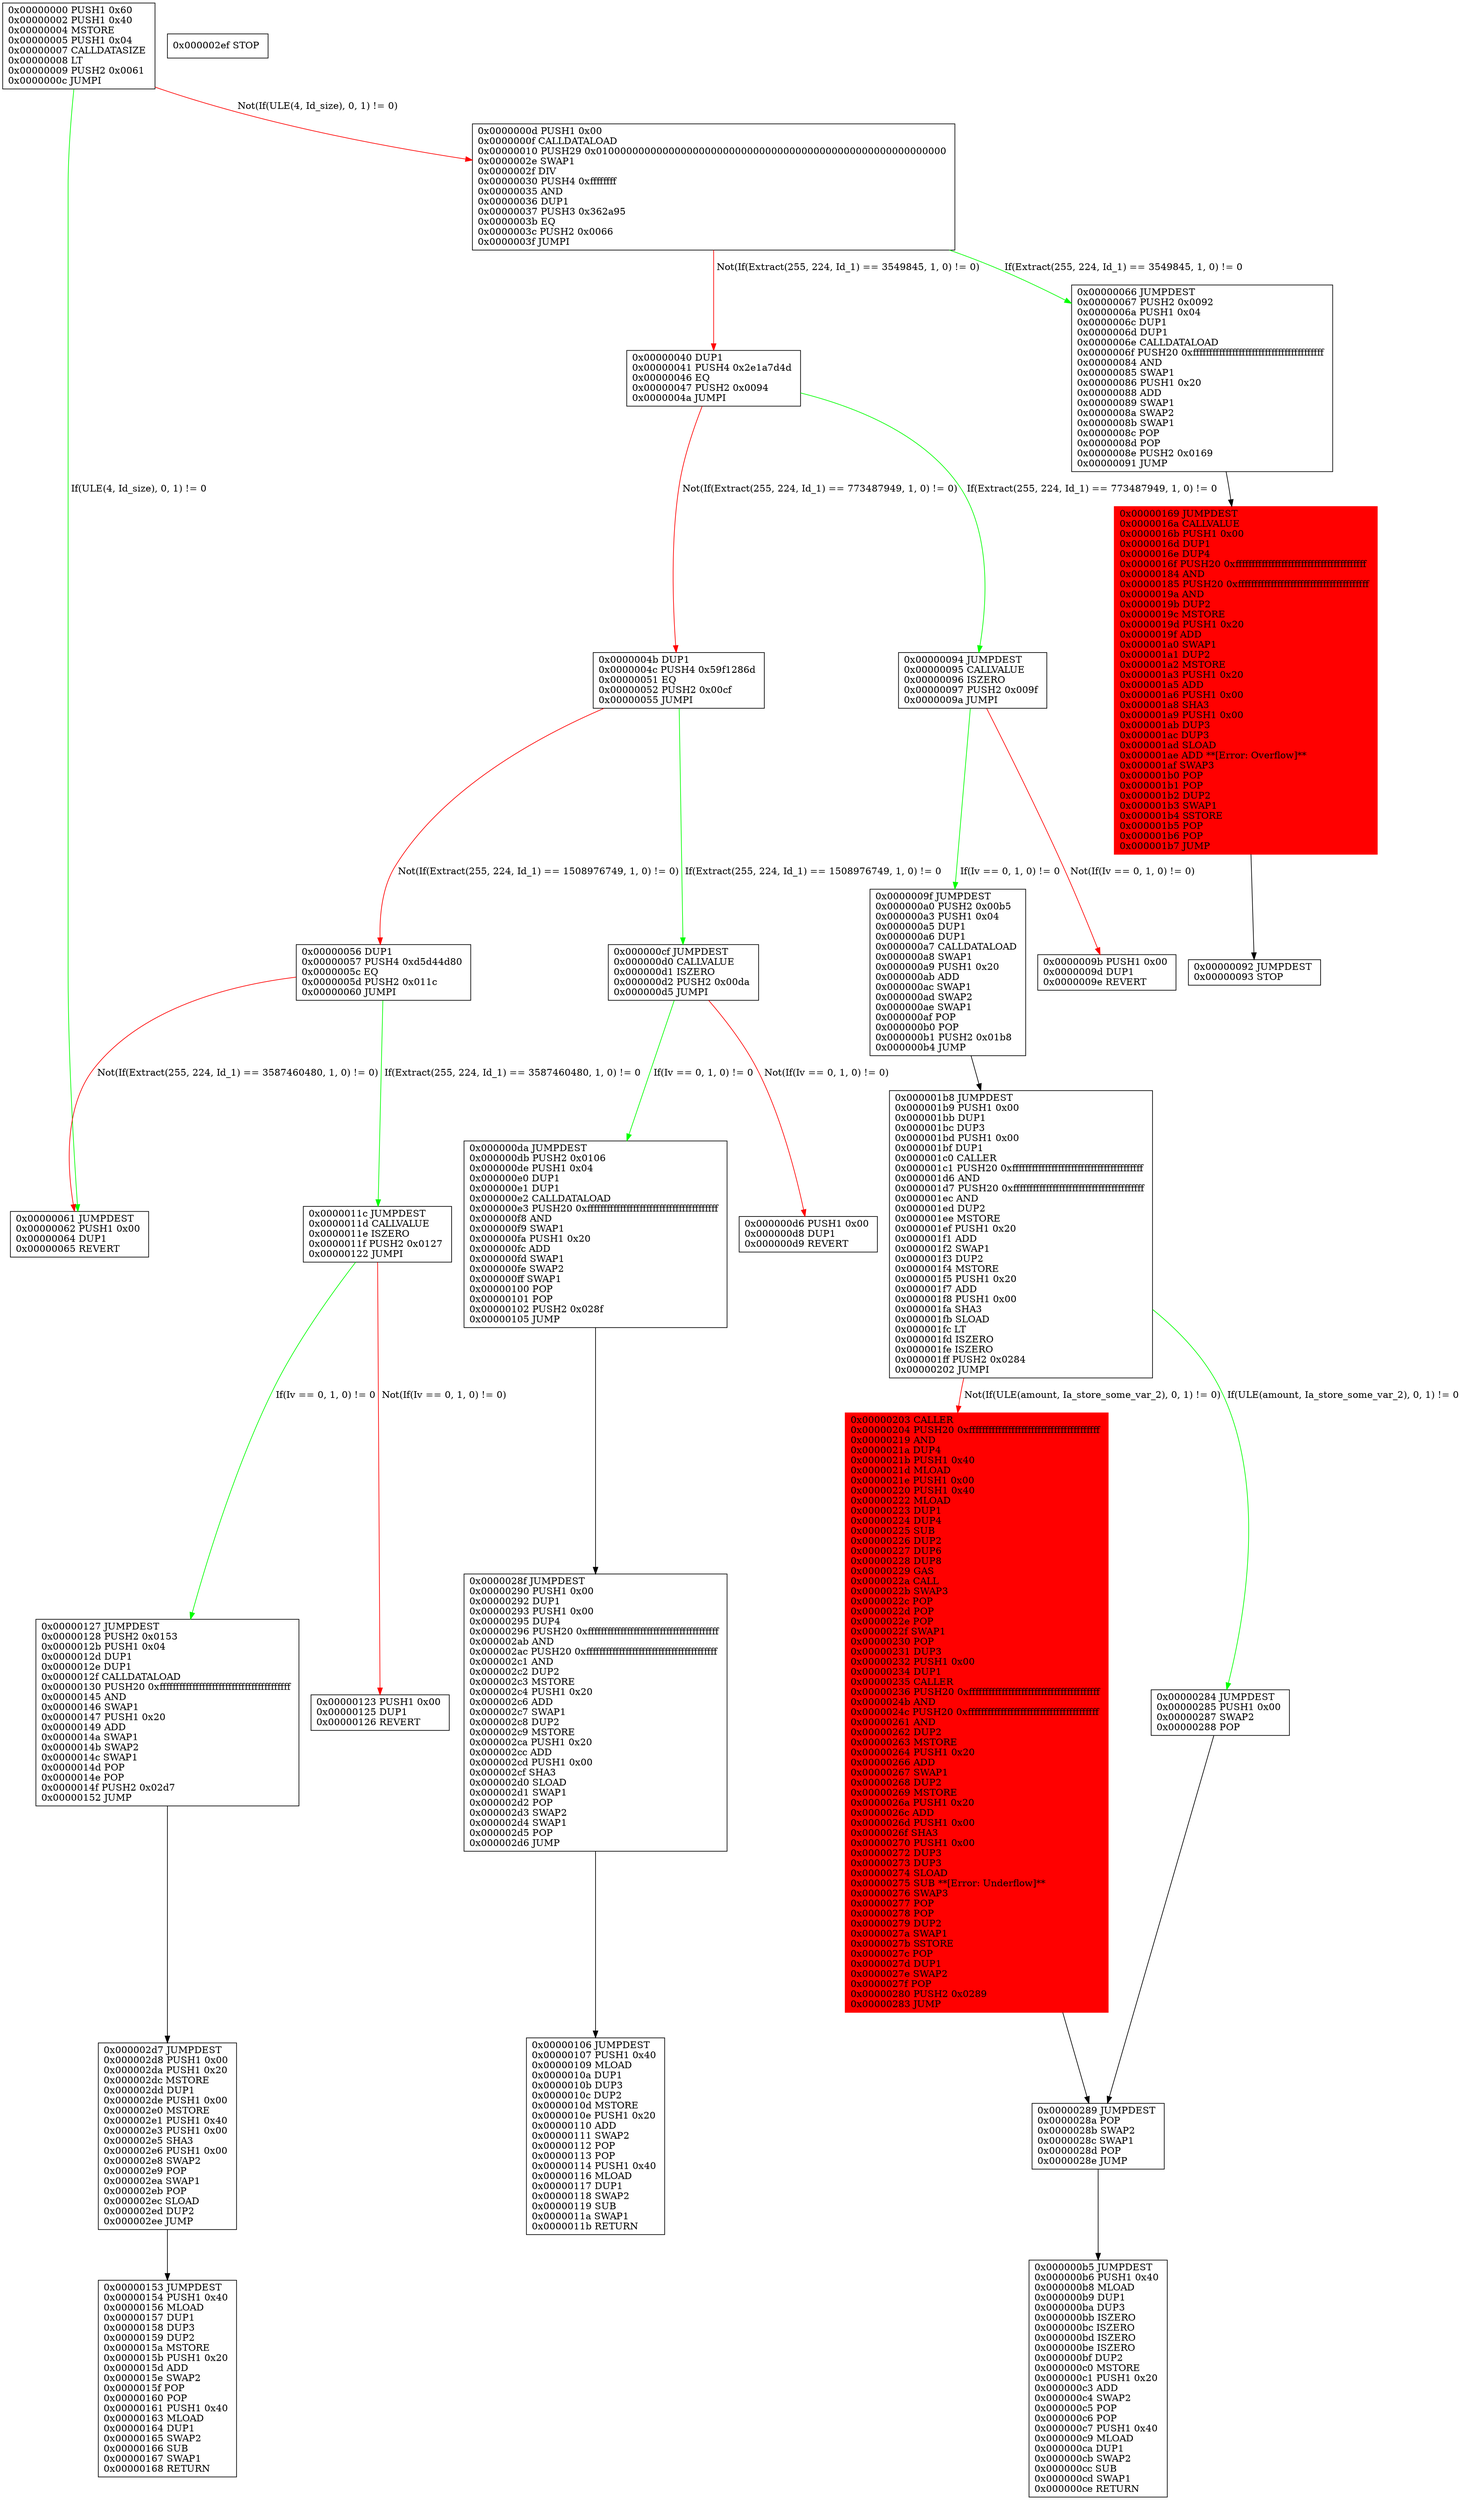 digraph osiris_cfg {
rankdir = TB;
size = "240"
graph[fontname = Courier, fontsize = 14.0, labeljust = l, nojustify = true];node[shape = record];
"0x0"[label="0x00000000 PUSH1 0x60 \l0x00000002 PUSH1 0x40 \l0x00000004 MSTORE \l0x00000005 PUSH1 0x04 \l0x00000007 CALLDATASIZE \l0x00000008 LT \l0x00000009 PUSH2 0x0061 \l0x0000000c JUMPI \l"];
"0x0" -> "0x61" [color="green" label=" If(ULE(4, Id_size), 0, 1) != 0"];
"0x0" -> "0xd" [color="red" label=" Not(If(ULE(4, Id_size), 0, 1) != 0)"];
"0x203"[label="0x00000203 CALLER \l0x00000204 PUSH20 0xffffffffffffffffffffffffffffffffffffffff \l0x00000219 AND \l0x0000021a DUP4 \l0x0000021b PUSH1 0x40 \l0x0000021d MLOAD \l0x0000021e PUSH1 0x00 \l0x00000220 PUSH1 0x40 \l0x00000222 MLOAD \l0x00000223 DUP1 \l0x00000224 DUP4 \l0x00000225 SUB \l0x00000226 DUP2 \l0x00000227 DUP6 \l0x00000228 DUP8 \l0x00000229 GAS \l0x0000022a CALL \l0x0000022b SWAP3 \l0x0000022c POP \l0x0000022d POP \l0x0000022e POP \l0x0000022f SWAP1 \l0x00000230 POP \l0x00000231 DUP3 \l0x00000232 PUSH1 0x00 \l0x00000234 DUP1 \l0x00000235 CALLER \l0x00000236 PUSH20 0xffffffffffffffffffffffffffffffffffffffff \l0x0000024b AND \l0x0000024c PUSH20 0xffffffffffffffffffffffffffffffffffffffff \l0x00000261 AND \l0x00000262 DUP2 \l0x00000263 MSTORE \l0x00000264 PUSH1 0x20 \l0x00000266 ADD \l0x00000267 SWAP1 \l0x00000268 DUP2 \l0x00000269 MSTORE \l0x0000026a PUSH1 0x20 \l0x0000026c ADD \l0x0000026d PUSH1 0x00 \l0x0000026f SHA3 \l0x00000270 PUSH1 0x00 \l0x00000272 DUP3 \l0x00000273 DUP3 \l0x00000274 SLOAD \l0x00000275 SUB  **[Error: Underflow]**\l0x00000276 SWAP3 \l0x00000277 POP \l0x00000278 POP \l0x00000279 DUP2 \l0x0000027a SWAP1 \l0x0000027b SSTORE \l0x0000027c POP \l0x0000027d DUP1 \l0x0000027e SWAP2 \l0x0000027f POP \l0x00000280 PUSH2 0x0289 \l0x00000283 JUMP \l",style=filled,color=red];
"0x203" -> "0x289" [color="black"];
"0x284"[label="0x00000284 JUMPDEST \l0x00000285 PUSH1 0x00 \l0x00000287 SWAP2 \l0x00000288 POP \l"];
"0x284" -> "0x289" [color="black"];
"0x56"[label="0x00000056 DUP1 \l0x00000057 PUSH4 0xd5d44d80 \l0x0000005c EQ \l0x0000005d PUSH2 0x011c \l0x00000060 JUMPI \l"];
"0x56" -> "0x11c" [color="green" label=" If(Extract(255, 224, Id_1) == 3587460480, 1, 0) != 0"];
"0x56" -> "0x61" [color="red" label=" Not(If(Extract(255, 224, Id_1) == 3587460480, 1, 0) != 0)"];
"0x106"[label="0x00000106 JUMPDEST \l0x00000107 PUSH1 0x40 \l0x00000109 MLOAD \l0x0000010a DUP1 \l0x0000010b DUP3 \l0x0000010c DUP2 \l0x0000010d MSTORE \l0x0000010e PUSH1 0x20 \l0x00000110 ADD \l0x00000111 SWAP2 \l0x00000112 POP \l0x00000113 POP \l0x00000114 PUSH1 0x40 \l0x00000116 MLOAD \l0x00000117 DUP1 \l0x00000118 SWAP2 \l0x00000119 SUB \l0x0000011a SWAP1 \l0x0000011b RETURN \l"];
"0x289"[label="0x00000289 JUMPDEST \l0x0000028a POP \l0x0000028b SWAP2 \l0x0000028c SWAP1 \l0x0000028d POP \l0x0000028e JUMP \l"];
"0x289" -> "0xb5" [color="black"];
"0xd"[label="0x0000000d PUSH1 0x00 \l0x0000000f CALLDATALOAD \l0x00000010 PUSH29 0x0100000000000000000000000000000000000000000000000000000000 \l0x0000002e SWAP1 \l0x0000002f DIV \l0x00000030 PUSH4 0xffffffff \l0x00000035 AND \l0x00000036 DUP1 \l0x00000037 PUSH3 0x362a95 \l0x0000003b EQ \l0x0000003c PUSH2 0x0066 \l0x0000003f JUMPI \l"];
"0xd" -> "0x66" [color="green" label=" If(Extract(255, 224, Id_1) == 3549845, 1, 0) != 0"];
"0xd" -> "0x40" [color="red" label=" Not(If(Extract(255, 224, Id_1) == 3549845, 1, 0) != 0)"];
"0x28f"[label="0x0000028f JUMPDEST \l0x00000290 PUSH1 0x00 \l0x00000292 DUP1 \l0x00000293 PUSH1 0x00 \l0x00000295 DUP4 \l0x00000296 PUSH20 0xffffffffffffffffffffffffffffffffffffffff \l0x000002ab AND \l0x000002ac PUSH20 0xffffffffffffffffffffffffffffffffffffffff \l0x000002c1 AND \l0x000002c2 DUP2 \l0x000002c3 MSTORE \l0x000002c4 PUSH1 0x20 \l0x000002c6 ADD \l0x000002c7 SWAP1 \l0x000002c8 DUP2 \l0x000002c9 MSTORE \l0x000002ca PUSH1 0x20 \l0x000002cc ADD \l0x000002cd PUSH1 0x00 \l0x000002cf SHA3 \l0x000002d0 SLOAD \l0x000002d1 SWAP1 \l0x000002d2 POP \l0x000002d3 SWAP2 \l0x000002d4 SWAP1 \l0x000002d5 POP \l0x000002d6 JUMP \l"];
"0x28f" -> "0x106" [color="black"];
"0x92"[label="0x00000092 JUMPDEST \l0x00000093 STOP \l"];
"0x94"[label="0x00000094 JUMPDEST \l0x00000095 CALLVALUE \l0x00000096 ISZERO \l0x00000097 PUSH2 0x009f \l0x0000009a JUMPI \l"];
"0x94" -> "0x9f" [color="green" label=" If(Iv == 0, 1, 0) != 0"];
"0x94" -> "0x9b" [color="red" label=" Not(If(Iv == 0, 1, 0) != 0)"];
"0x9b"[label="0x0000009b PUSH1 0x00 \l0x0000009d DUP1 \l0x0000009e REVERT \l"];
"0x11c"[label="0x0000011c JUMPDEST \l0x0000011d CALLVALUE \l0x0000011e ISZERO \l0x0000011f PUSH2 0x0127 \l0x00000122 JUMPI \l"];
"0x11c" -> "0x127" [color="green" label=" If(Iv == 0, 1, 0) != 0"];
"0x11c" -> "0x123" [color="red" label=" Not(If(Iv == 0, 1, 0) != 0)"];
"0x9f"[label="0x0000009f JUMPDEST \l0x000000a0 PUSH2 0x00b5 \l0x000000a3 PUSH1 0x04 \l0x000000a5 DUP1 \l0x000000a6 DUP1 \l0x000000a7 CALLDATALOAD \l0x000000a8 SWAP1 \l0x000000a9 PUSH1 0x20 \l0x000000ab ADD \l0x000000ac SWAP1 \l0x000000ad SWAP2 \l0x000000ae SWAP1 \l0x000000af POP \l0x000000b0 POP \l0x000000b1 PUSH2 0x01b8 \l0x000000b4 JUMP \l"];
"0x9f" -> "0x1b8" [color="black"];
"0x123"[label="0x00000123 PUSH1 0x00 \l0x00000125 DUP1 \l0x00000126 REVERT \l"];
"0x127"[label="0x00000127 JUMPDEST \l0x00000128 PUSH2 0x0153 \l0x0000012b PUSH1 0x04 \l0x0000012d DUP1 \l0x0000012e DUP1 \l0x0000012f CALLDATALOAD \l0x00000130 PUSH20 0xffffffffffffffffffffffffffffffffffffffff \l0x00000145 AND \l0x00000146 SWAP1 \l0x00000147 PUSH1 0x20 \l0x00000149 ADD \l0x0000014a SWAP1 \l0x0000014b SWAP2 \l0x0000014c SWAP1 \l0x0000014d POP \l0x0000014e POP \l0x0000014f PUSH2 0x02d7 \l0x00000152 JUMP \l"];
"0x127" -> "0x2d7" [color="black"];
"0xb5"[label="0x000000b5 JUMPDEST \l0x000000b6 PUSH1 0x40 \l0x000000b8 MLOAD \l0x000000b9 DUP1 \l0x000000ba DUP3 \l0x000000bb ISZERO \l0x000000bc ISZERO \l0x000000bd ISZERO \l0x000000be ISZERO \l0x000000bf DUP2 \l0x000000c0 MSTORE \l0x000000c1 PUSH1 0x20 \l0x000000c3 ADD \l0x000000c4 SWAP2 \l0x000000c5 POP \l0x000000c6 POP \l0x000000c7 PUSH1 0x40 \l0x000000c9 MLOAD \l0x000000ca DUP1 \l0x000000cb SWAP2 \l0x000000cc SUB \l0x000000cd SWAP1 \l0x000000ce RETURN \l"];
"0x1b8"[label="0x000001b8 JUMPDEST \l0x000001b9 PUSH1 0x00 \l0x000001bb DUP1 \l0x000001bc DUP3 \l0x000001bd PUSH1 0x00 \l0x000001bf DUP1 \l0x000001c0 CALLER \l0x000001c1 PUSH20 0xffffffffffffffffffffffffffffffffffffffff \l0x000001d6 AND \l0x000001d7 PUSH20 0xffffffffffffffffffffffffffffffffffffffff \l0x000001ec AND \l0x000001ed DUP2 \l0x000001ee MSTORE \l0x000001ef PUSH1 0x20 \l0x000001f1 ADD \l0x000001f2 SWAP1 \l0x000001f3 DUP2 \l0x000001f4 MSTORE \l0x000001f5 PUSH1 0x20 \l0x000001f7 ADD \l0x000001f8 PUSH1 0x00 \l0x000001fa SHA3 \l0x000001fb SLOAD \l0x000001fc LT \l0x000001fd ISZERO \l0x000001fe ISZERO \l0x000001ff PUSH2 0x0284 \l0x00000202 JUMPI \l"];
"0x1b8" -> "0x284" [color="green" label=" If(ULE(amount, Ia_store_some_var_2), 0, 1) != 0"];
"0x1b8" -> "0x203" [color="red" label=" Not(If(ULE(amount, Ia_store_some_var_2), 0, 1) != 0)"];
"0x40"[label="0x00000040 DUP1 \l0x00000041 PUSH4 0x2e1a7d4d \l0x00000046 EQ \l0x00000047 PUSH2 0x0094 \l0x0000004a JUMPI \l"];
"0x40" -> "0x94" [color="green" label=" If(Extract(255, 224, Id_1) == 773487949, 1, 0) != 0"];
"0x40" -> "0x4b" [color="red" label=" Not(If(Extract(255, 224, Id_1) == 773487949, 1, 0) != 0)"];
"0x4b"[label="0x0000004b DUP1 \l0x0000004c PUSH4 0x59f1286d \l0x00000051 EQ \l0x00000052 PUSH2 0x00cf \l0x00000055 JUMPI \l"];
"0x4b" -> "0xcf" [color="green" label=" If(Extract(255, 224, Id_1) == 1508976749, 1, 0) != 0"];
"0x4b" -> "0x56" [color="red" label=" Not(If(Extract(255, 224, Id_1) == 1508976749, 1, 0) != 0)"];
"0xcf"[label="0x000000cf JUMPDEST \l0x000000d0 CALLVALUE \l0x000000d1 ISZERO \l0x000000d2 PUSH2 0x00da \l0x000000d5 JUMPI \l"];
"0xcf" -> "0xda" [color="green" label=" If(Iv == 0, 1, 0) != 0"];
"0xcf" -> "0xd6" [color="red" label=" Not(If(Iv == 0, 1, 0) != 0)"];
"0x153"[label="0x00000153 JUMPDEST \l0x00000154 PUSH1 0x40 \l0x00000156 MLOAD \l0x00000157 DUP1 \l0x00000158 DUP3 \l0x00000159 DUP2 \l0x0000015a MSTORE \l0x0000015b PUSH1 0x20 \l0x0000015d ADD \l0x0000015e SWAP2 \l0x0000015f POP \l0x00000160 POP \l0x00000161 PUSH1 0x40 \l0x00000163 MLOAD \l0x00000164 DUP1 \l0x00000165 SWAP2 \l0x00000166 SUB \l0x00000167 SWAP1 \l0x00000168 RETURN \l"];
"0xd6"[label="0x000000d6 PUSH1 0x00 \l0x000000d8 DUP1 \l0x000000d9 REVERT \l"];
"0x2d7"[label="0x000002d7 JUMPDEST \l0x000002d8 PUSH1 0x00 \l0x000002da PUSH1 0x20 \l0x000002dc MSTORE \l0x000002dd DUP1 \l0x000002de PUSH1 0x00 \l0x000002e0 MSTORE \l0x000002e1 PUSH1 0x40 \l0x000002e3 PUSH1 0x00 \l0x000002e5 SHA3 \l0x000002e6 PUSH1 0x00 \l0x000002e8 SWAP2 \l0x000002e9 POP \l0x000002ea SWAP1 \l0x000002eb POP \l0x000002ec SLOAD \l0x000002ed DUP2 \l0x000002ee JUMP \l"];
"0x2d7" -> "0x153" [color="black"];
"0xda"[label="0x000000da JUMPDEST \l0x000000db PUSH2 0x0106 \l0x000000de PUSH1 0x04 \l0x000000e0 DUP1 \l0x000000e1 DUP1 \l0x000000e2 CALLDATALOAD \l0x000000e3 PUSH20 0xffffffffffffffffffffffffffffffffffffffff \l0x000000f8 AND \l0x000000f9 SWAP1 \l0x000000fa PUSH1 0x20 \l0x000000fc ADD \l0x000000fd SWAP1 \l0x000000fe SWAP2 \l0x000000ff SWAP1 \l0x00000100 POP \l0x00000101 POP \l0x00000102 PUSH2 0x028f \l0x00000105 JUMP \l"];
"0xda" -> "0x28f" [color="black"];
"0x61"[label="0x00000061 JUMPDEST \l0x00000062 PUSH1 0x00 \l0x00000064 DUP1 \l0x00000065 REVERT \l"];
"0x66"[label="0x00000066 JUMPDEST \l0x00000067 PUSH2 0x0092 \l0x0000006a PUSH1 0x04 \l0x0000006c DUP1 \l0x0000006d DUP1 \l0x0000006e CALLDATALOAD \l0x0000006f PUSH20 0xffffffffffffffffffffffffffffffffffffffff \l0x00000084 AND \l0x00000085 SWAP1 \l0x00000086 PUSH1 0x20 \l0x00000088 ADD \l0x00000089 SWAP1 \l0x0000008a SWAP2 \l0x0000008b SWAP1 \l0x0000008c POP \l0x0000008d POP \l0x0000008e PUSH2 0x0169 \l0x00000091 JUMP \l"];
"0x66" -> "0x169" [color="black"];
"0x169"[label="0x00000169 JUMPDEST \l0x0000016a CALLVALUE \l0x0000016b PUSH1 0x00 \l0x0000016d DUP1 \l0x0000016e DUP4 \l0x0000016f PUSH20 0xffffffffffffffffffffffffffffffffffffffff \l0x00000184 AND \l0x00000185 PUSH20 0xffffffffffffffffffffffffffffffffffffffff \l0x0000019a AND \l0x0000019b DUP2 \l0x0000019c MSTORE \l0x0000019d PUSH1 0x20 \l0x0000019f ADD \l0x000001a0 SWAP1 \l0x000001a1 DUP2 \l0x000001a2 MSTORE \l0x000001a3 PUSH1 0x20 \l0x000001a5 ADD \l0x000001a6 PUSH1 0x00 \l0x000001a8 SHA3 \l0x000001a9 PUSH1 0x00 \l0x000001ab DUP3 \l0x000001ac DUP3 \l0x000001ad SLOAD \l0x000001ae ADD  **[Error: Overflow]**\l0x000001af SWAP3 \l0x000001b0 POP \l0x000001b1 POP \l0x000001b2 DUP2 \l0x000001b3 SWAP1 \l0x000001b4 SSTORE \l0x000001b5 POP \l0x000001b6 POP \l0x000001b7 JUMP \l",style=filled,color=red];
"0x169" -> "0x92" [color="black"];
"0x2ef"[label="0x000002ef STOP \l"];
}
